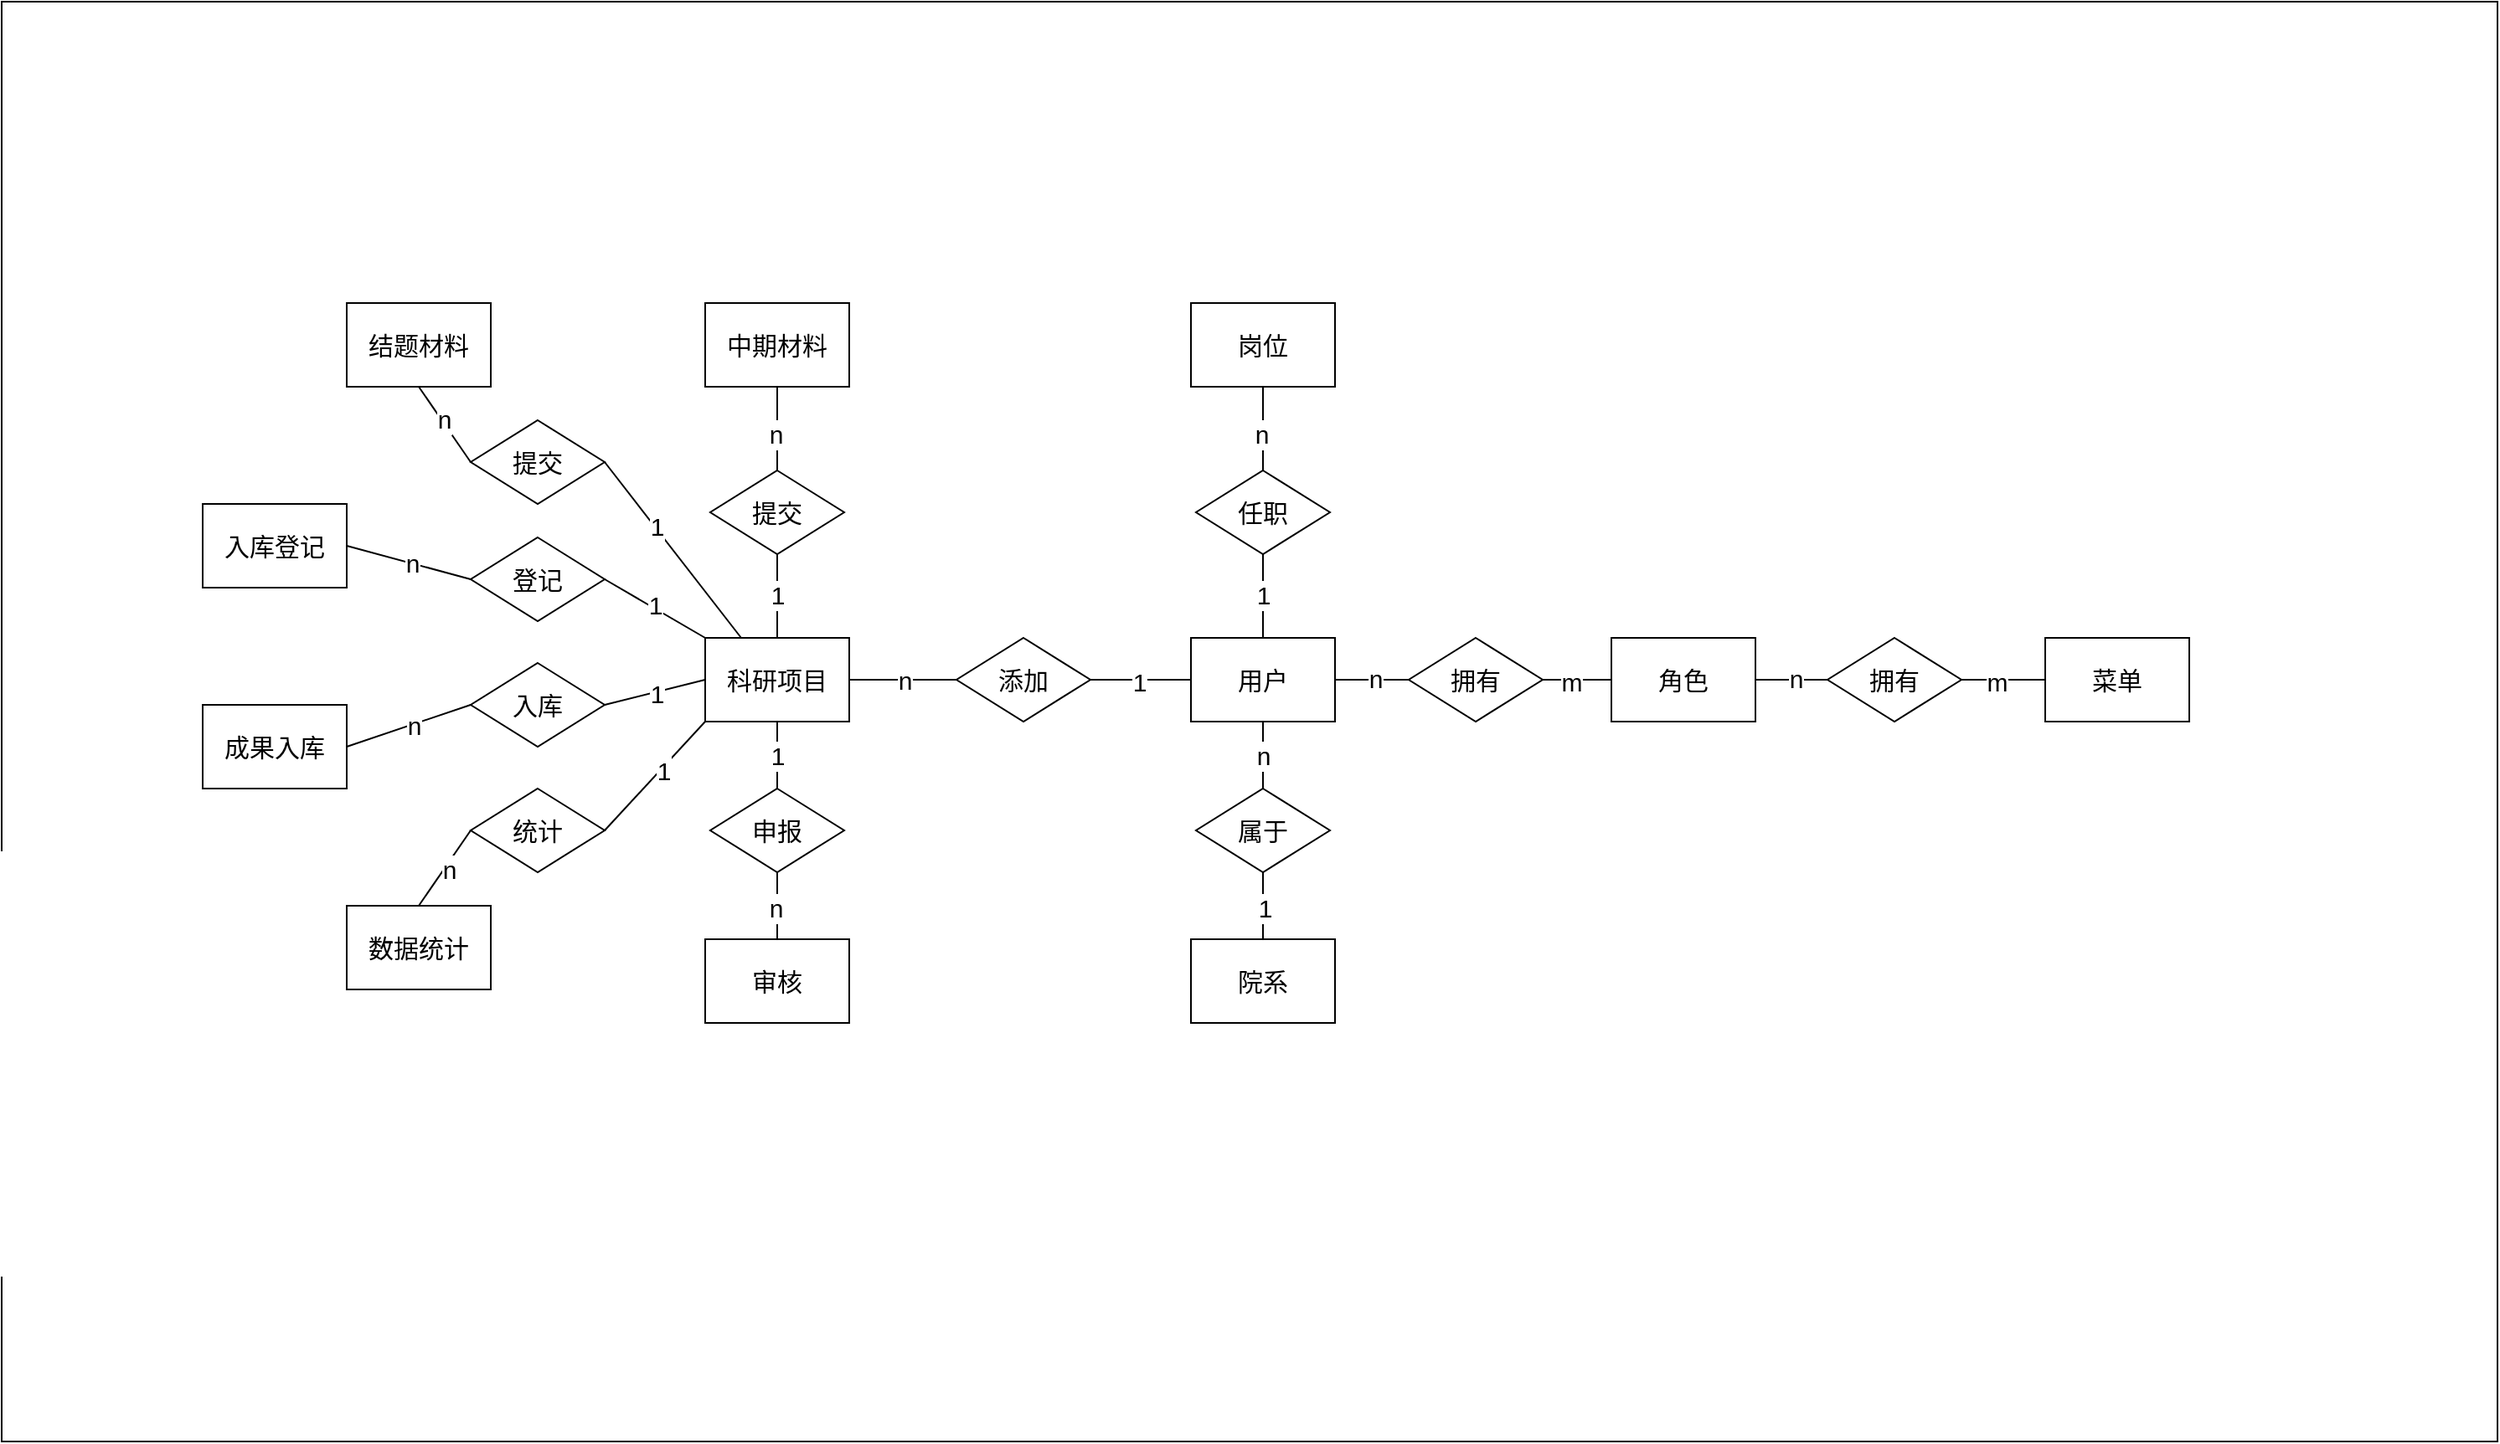 <mxfile version="24.3.1" type="github">
  <diagram name="第 1 页" id="FvAv612C1EWWt6A_yD44">
    <mxGraphModel dx="2261" dy="1949" grid="1" gridSize="10" guides="1" tooltips="1" connect="1" arrows="1" fold="1" page="1" pageScale="1" pageWidth="827" pageHeight="1169" math="0" shadow="0">
      <root>
        <mxCell id="0" />
        <mxCell id="1" parent="0" />
        <mxCell id="WR33p6USW6rqPm9ieTS3-1" value="" style="rounded=0;whiteSpace=wrap;html=1;" parent="1" vertex="1">
          <mxGeometry x="-590" y="-140" width="1490" height="860" as="geometry" />
        </mxCell>
        <mxCell id="WR33p6USW6rqPm9ieTS3-3" value="&lt;font style=&quot;font-size: 15px;&quot;&gt;菜单&lt;/font&gt;" style="rounded=0;whiteSpace=wrap;html=1;" parent="1" vertex="1">
          <mxGeometry x="630" y="240" width="86" height="50" as="geometry" />
        </mxCell>
        <mxCell id="WR33p6USW6rqPm9ieTS3-4" value="&lt;span style=&quot;font-size: 15px;&quot;&gt;角色&lt;/span&gt;" style="rounded=0;whiteSpace=wrap;html=1;" parent="1" vertex="1">
          <mxGeometry x="371" y="240" width="86" height="50" as="geometry" />
        </mxCell>
        <mxCell id="Obwd4Ad3g9fJ69o2cXR4-6" style="edgeStyle=orthogonalEdgeStyle;rounded=0;orthogonalLoop=1;jettySize=auto;html=1;exitX=1;exitY=0.5;exitDx=0;exitDy=0;entryX=0;entryY=0.5;entryDx=0;entryDy=0;endArrow=none;endFill=0;" edge="1" parent="1" source="WR33p6USW6rqPm9ieTS3-5" target="Obwd4Ad3g9fJ69o2cXR4-4">
          <mxGeometry relative="1" as="geometry" />
        </mxCell>
        <mxCell id="Obwd4Ad3g9fJ69o2cXR4-8" value="&lt;font style=&quot;font-size: 15px;&quot;&gt;n&lt;/font&gt;" style="edgeLabel;html=1;align=center;verticalAlign=middle;resizable=0;points=[];" vertex="1" connectable="0" parent="Obwd4Ad3g9fJ69o2cXR4-6">
          <mxGeometry x="0.091" y="1" relative="1" as="geometry">
            <mxPoint as="offset" />
          </mxGeometry>
        </mxCell>
        <mxCell id="Obwd4Ad3g9fJ69o2cXR4-16" style="edgeStyle=orthogonalEdgeStyle;rounded=0;orthogonalLoop=1;jettySize=auto;html=1;exitX=0.5;exitY=1;exitDx=0;exitDy=0;entryX=0.5;entryY=0;entryDx=0;entryDy=0;endArrow=none;endFill=0;" edge="1" parent="1" source="WR33p6USW6rqPm9ieTS3-5" target="Obwd4Ad3g9fJ69o2cXR4-15">
          <mxGeometry relative="1" as="geometry" />
        </mxCell>
        <mxCell id="Obwd4Ad3g9fJ69o2cXR4-18" value="&lt;font style=&quot;font-size: 15px;&quot;&gt;n&lt;/font&gt;" style="edgeLabel;html=1;align=center;verticalAlign=middle;resizable=0;points=[];" vertex="1" connectable="0" parent="Obwd4Ad3g9fJ69o2cXR4-16">
          <mxGeometry relative="1" as="geometry">
            <mxPoint as="offset" />
          </mxGeometry>
        </mxCell>
        <mxCell id="WR33p6USW6rqPm9ieTS3-5" value="&lt;font style=&quot;font-size: 15px;&quot;&gt;用户&lt;/font&gt;" style="rounded=0;whiteSpace=wrap;html=1;" parent="1" vertex="1">
          <mxGeometry x="120" y="240" width="86" height="50" as="geometry" />
        </mxCell>
        <mxCell id="WR33p6USW6rqPm9ieTS3-6" value="&lt;font style=&quot;font-size: 15px;&quot;&gt;结题材料&lt;/font&gt;" style="rounded=0;whiteSpace=wrap;html=1;" parent="1" vertex="1">
          <mxGeometry x="-384" y="40" width="86" height="50" as="geometry" />
        </mxCell>
        <mxCell id="WR33p6USW6rqPm9ieTS3-7" value="&lt;span style=&quot;font-size: 15px;&quot;&gt;中期材料&lt;/span&gt;" style="rounded=0;whiteSpace=wrap;html=1;" parent="1" vertex="1">
          <mxGeometry x="-170" y="40" width="86" height="50" as="geometry" />
        </mxCell>
        <mxCell id="WR33p6USW6rqPm9ieTS3-8" value="&lt;span style=&quot;font-size: 15px;&quot;&gt;审核&lt;/span&gt;" style="rounded=0;whiteSpace=wrap;html=1;" parent="1" vertex="1">
          <mxGeometry x="-170" y="420" width="86" height="50" as="geometry" />
        </mxCell>
        <mxCell id="WR33p6USW6rqPm9ieTS3-9" value="&lt;span style=&quot;font-size: 15px; font-weight: 400;&quot;&gt;岗位&lt;/span&gt;" style="rounded=0;whiteSpace=wrap;html=1;fontStyle=1" parent="1" vertex="1">
          <mxGeometry x="120" y="40" width="86" height="50" as="geometry" />
        </mxCell>
        <mxCell id="WR33p6USW6rqPm9ieTS3-10" value="&lt;span style=&quot;font-size: 15px; font-weight: 400;&quot;&gt;院系&lt;/span&gt;" style="rounded=0;whiteSpace=wrap;html=1;fontStyle=1" parent="1" vertex="1">
          <mxGeometry x="120" y="420" width="86" height="50" as="geometry" />
        </mxCell>
        <mxCell id="Obwd4Ad3g9fJ69o2cXR4-33" style="edgeStyle=orthogonalEdgeStyle;rounded=0;orthogonalLoop=1;jettySize=auto;html=1;exitX=0.5;exitY=1;exitDx=0;exitDy=0;endArrow=none;endFill=0;" edge="1" parent="1" source="WR33p6USW6rqPm9ieTS3-11" target="Obwd4Ad3g9fJ69o2cXR4-32">
          <mxGeometry relative="1" as="geometry" />
        </mxCell>
        <mxCell id="Obwd4Ad3g9fJ69o2cXR4-35" value="&lt;font style=&quot;font-size: 15px;&quot;&gt;1&lt;/font&gt;" style="edgeLabel;html=1;align=center;verticalAlign=middle;resizable=0;points=[];" vertex="1" connectable="0" parent="Obwd4Ad3g9fJ69o2cXR4-33">
          <mxGeometry relative="1" as="geometry">
            <mxPoint as="offset" />
          </mxGeometry>
        </mxCell>
        <mxCell id="Obwd4Ad3g9fJ69o2cXR4-58" style="rounded=0;orthogonalLoop=1;jettySize=auto;html=1;exitX=0;exitY=1;exitDx=0;exitDy=0;entryX=1;entryY=0.5;entryDx=0;entryDy=0;endArrow=none;endFill=0;" edge="1" parent="1" source="WR33p6USW6rqPm9ieTS3-11" target="Obwd4Ad3g9fJ69o2cXR4-57">
          <mxGeometry relative="1" as="geometry" />
        </mxCell>
        <mxCell id="Obwd4Ad3g9fJ69o2cXR4-70" value="&lt;font style=&quot;font-size: 15px;&quot;&gt;1&lt;/font&gt;" style="edgeLabel;html=1;align=center;verticalAlign=middle;resizable=0;points=[];" vertex="1" connectable="0" parent="Obwd4Ad3g9fJ69o2cXR4-58">
          <mxGeometry x="-0.135" y="1" relative="1" as="geometry">
            <mxPoint as="offset" />
          </mxGeometry>
        </mxCell>
        <mxCell id="Obwd4Ad3g9fJ69o2cXR4-60" style="rounded=0;orthogonalLoop=1;jettySize=auto;html=1;exitX=0;exitY=0.5;exitDx=0;exitDy=0;entryX=1;entryY=0.5;entryDx=0;entryDy=0;endArrow=none;endFill=0;" edge="1" parent="1" source="WR33p6USW6rqPm9ieTS3-11" target="Obwd4Ad3g9fJ69o2cXR4-56">
          <mxGeometry relative="1" as="geometry" />
        </mxCell>
        <mxCell id="Obwd4Ad3g9fJ69o2cXR4-67" value="&lt;font style=&quot;font-size: 15px;&quot;&gt;1&lt;/font&gt;" style="edgeLabel;html=1;align=center;verticalAlign=middle;resizable=0;points=[];" vertex="1" connectable="0" parent="Obwd4Ad3g9fJ69o2cXR4-60">
          <mxGeometry x="-0.028" y="1" relative="1" as="geometry">
            <mxPoint as="offset" />
          </mxGeometry>
        </mxCell>
        <mxCell id="Obwd4Ad3g9fJ69o2cXR4-62" style="rounded=0;orthogonalLoop=1;jettySize=auto;html=1;exitX=0;exitY=0;exitDx=0;exitDy=0;entryX=1;entryY=0.5;entryDx=0;entryDy=0;endArrow=none;endFill=0;" edge="1" parent="1" source="WR33p6USW6rqPm9ieTS3-11" target="Obwd4Ad3g9fJ69o2cXR4-55">
          <mxGeometry relative="1" as="geometry" />
        </mxCell>
        <mxCell id="Obwd4Ad3g9fJ69o2cXR4-71" value="&lt;font style=&quot;font-size: 15px;&quot;&gt;1&lt;/font&gt;" style="edgeLabel;html=1;align=center;verticalAlign=middle;resizable=0;points=[];" vertex="1" connectable="0" parent="Obwd4Ad3g9fJ69o2cXR4-62">
          <mxGeometry x="0.022" y="-1" relative="1" as="geometry">
            <mxPoint y="-1" as="offset" />
          </mxGeometry>
        </mxCell>
        <mxCell id="Obwd4Ad3g9fJ69o2cXR4-64" style="rounded=0;orthogonalLoop=1;jettySize=auto;html=1;exitX=0.25;exitY=0;exitDx=0;exitDy=0;entryX=1;entryY=0.5;entryDx=0;entryDy=0;endArrow=none;endFill=0;" edge="1" parent="1" source="WR33p6USW6rqPm9ieTS3-11" target="Obwd4Ad3g9fJ69o2cXR4-54">
          <mxGeometry relative="1" as="geometry" />
        </mxCell>
        <mxCell id="Obwd4Ad3g9fJ69o2cXR4-72" value="&lt;font style=&quot;font-size: 15px;&quot;&gt;1&lt;/font&gt;" style="edgeLabel;html=1;align=center;verticalAlign=middle;resizable=0;points=[];" vertex="1" connectable="0" parent="Obwd4Ad3g9fJ69o2cXR4-64">
          <mxGeometry x="0.262" y="-1" relative="1" as="geometry">
            <mxPoint as="offset" />
          </mxGeometry>
        </mxCell>
        <mxCell id="WR33p6USW6rqPm9ieTS3-11" value="&lt;span style=&quot;font-size: 15px; font-weight: normal;&quot;&gt;科研项目&lt;/span&gt;" style="rounded=0;whiteSpace=wrap;html=1;fontStyle=1" parent="1" vertex="1">
          <mxGeometry x="-170" y="240" width="86" height="50" as="geometry" />
        </mxCell>
        <mxCell id="Obwd4Ad3g9fJ69o2cXR4-1" value="&lt;font style=&quot;font-size: 15px;&quot;&gt;入库登记&lt;/font&gt;" style="rounded=0;whiteSpace=wrap;html=1;" vertex="1" parent="1">
          <mxGeometry x="-470" y="160" width="86" height="50" as="geometry" />
        </mxCell>
        <mxCell id="Obwd4Ad3g9fJ69o2cXR4-2" value="&lt;font style=&quot;font-size: 15px;&quot;&gt;成果入库&lt;/font&gt;" style="rounded=0;whiteSpace=wrap;html=1;" vertex="1" parent="1">
          <mxGeometry x="-470" y="280" width="86" height="50" as="geometry" />
        </mxCell>
        <mxCell id="Obwd4Ad3g9fJ69o2cXR4-3" value="&lt;font style=&quot;font-size: 15px;&quot;&gt;数据统计&lt;/font&gt;" style="rounded=0;whiteSpace=wrap;html=1;" vertex="1" parent="1">
          <mxGeometry x="-384" y="400" width="86" height="50" as="geometry" />
        </mxCell>
        <mxCell id="Obwd4Ad3g9fJ69o2cXR4-7" style="edgeStyle=orthogonalEdgeStyle;rounded=0;orthogonalLoop=1;jettySize=auto;html=1;exitX=1;exitY=0.5;exitDx=0;exitDy=0;entryX=0;entryY=0.5;entryDx=0;entryDy=0;endArrow=none;endFill=0;" edge="1" parent="1" source="Obwd4Ad3g9fJ69o2cXR4-4" target="WR33p6USW6rqPm9ieTS3-4">
          <mxGeometry relative="1" as="geometry" />
        </mxCell>
        <mxCell id="Obwd4Ad3g9fJ69o2cXR4-9" value="&lt;font style=&quot;font-size: 15px;&quot;&gt;m&lt;/font&gt;" style="edgeLabel;html=1;align=center;verticalAlign=middle;resizable=0;points=[];" vertex="1" connectable="0" parent="Obwd4Ad3g9fJ69o2cXR4-7">
          <mxGeometry x="-0.171" y="-1" relative="1" as="geometry">
            <mxPoint as="offset" />
          </mxGeometry>
        </mxCell>
        <mxCell id="Obwd4Ad3g9fJ69o2cXR4-4" value="&lt;font style=&quot;font-size: 15px;&quot;&gt;拥有&lt;/font&gt;" style="rhombus;whiteSpace=wrap;html=1;" vertex="1" parent="1">
          <mxGeometry x="250" y="240" width="80" height="50" as="geometry" />
        </mxCell>
        <mxCell id="Obwd4Ad3g9fJ69o2cXR4-10" style="edgeStyle=orthogonalEdgeStyle;rounded=0;orthogonalLoop=1;jettySize=auto;html=1;entryX=0;entryY=0.5;entryDx=0;entryDy=0;endArrow=none;endFill=0;exitX=1;exitY=0.5;exitDx=0;exitDy=0;" edge="1" parent="1" target="Obwd4Ad3g9fJ69o2cXR4-14" source="WR33p6USW6rqPm9ieTS3-4">
          <mxGeometry relative="1" as="geometry">
            <mxPoint x="460" y="265" as="sourcePoint" />
          </mxGeometry>
        </mxCell>
        <mxCell id="Obwd4Ad3g9fJ69o2cXR4-11" value="&lt;font style=&quot;font-size: 15px;&quot;&gt;n&lt;/font&gt;" style="edgeLabel;html=1;align=center;verticalAlign=middle;resizable=0;points=[];" vertex="1" connectable="0" parent="Obwd4Ad3g9fJ69o2cXR4-10">
          <mxGeometry x="0.091" y="1" relative="1" as="geometry">
            <mxPoint as="offset" />
          </mxGeometry>
        </mxCell>
        <mxCell id="Obwd4Ad3g9fJ69o2cXR4-12" style="edgeStyle=orthogonalEdgeStyle;rounded=0;orthogonalLoop=1;jettySize=auto;html=1;exitX=1;exitY=0.5;exitDx=0;exitDy=0;entryX=0;entryY=0.5;entryDx=0;entryDy=0;endArrow=none;endFill=0;" edge="1" parent="1" source="Obwd4Ad3g9fJ69o2cXR4-14" target="WR33p6USW6rqPm9ieTS3-3">
          <mxGeometry relative="1" as="geometry">
            <mxPoint x="620" y="265" as="targetPoint" />
          </mxGeometry>
        </mxCell>
        <mxCell id="Obwd4Ad3g9fJ69o2cXR4-13" value="&lt;font style=&quot;font-size: 15px;&quot;&gt;m&lt;/font&gt;" style="edgeLabel;html=1;align=center;verticalAlign=middle;resizable=0;points=[];" vertex="1" connectable="0" parent="Obwd4Ad3g9fJ69o2cXR4-12">
          <mxGeometry x="-0.171" y="-1" relative="1" as="geometry">
            <mxPoint as="offset" />
          </mxGeometry>
        </mxCell>
        <mxCell id="Obwd4Ad3g9fJ69o2cXR4-14" value="&lt;font style=&quot;font-size: 15px;&quot;&gt;拥有&lt;/font&gt;" style="rhombus;whiteSpace=wrap;html=1;" vertex="1" parent="1">
          <mxGeometry x="500" y="240" width="80" height="50" as="geometry" />
        </mxCell>
        <mxCell id="Obwd4Ad3g9fJ69o2cXR4-17" style="edgeStyle=orthogonalEdgeStyle;rounded=0;orthogonalLoop=1;jettySize=auto;html=1;exitX=0.5;exitY=1;exitDx=0;exitDy=0;entryX=0.5;entryY=0;entryDx=0;entryDy=0;endArrow=none;endFill=0;" edge="1" parent="1" source="Obwd4Ad3g9fJ69o2cXR4-15" target="WR33p6USW6rqPm9ieTS3-10">
          <mxGeometry relative="1" as="geometry" />
        </mxCell>
        <mxCell id="Obwd4Ad3g9fJ69o2cXR4-19" value="&lt;font style=&quot;font-size: 15px;&quot;&gt;1&lt;/font&gt;" style="edgeLabel;html=1;align=center;verticalAlign=middle;resizable=0;points=[];" vertex="1" connectable="0" parent="Obwd4Ad3g9fJ69o2cXR4-17">
          <mxGeometry x="0.05" y="1" relative="1" as="geometry">
            <mxPoint as="offset" />
          </mxGeometry>
        </mxCell>
        <mxCell id="Obwd4Ad3g9fJ69o2cXR4-15" value="&lt;span style=&quot;font-size: 15px;&quot;&gt;属于&lt;/span&gt;" style="rhombus;whiteSpace=wrap;html=1;" vertex="1" parent="1">
          <mxGeometry x="123" y="330" width="80" height="50" as="geometry" />
        </mxCell>
        <mxCell id="Obwd4Ad3g9fJ69o2cXR4-21" style="edgeStyle=orthogonalEdgeStyle;rounded=0;orthogonalLoop=1;jettySize=auto;html=1;exitX=0.5;exitY=1;exitDx=0;exitDy=0;entryX=0.5;entryY=0;entryDx=0;entryDy=0;endArrow=none;endFill=0;" edge="1" parent="1" source="Obwd4Ad3g9fJ69o2cXR4-20" target="WR33p6USW6rqPm9ieTS3-5">
          <mxGeometry relative="1" as="geometry" />
        </mxCell>
        <mxCell id="Obwd4Ad3g9fJ69o2cXR4-23" value="&lt;font style=&quot;font-size: 15px;&quot;&gt;1&lt;/font&gt;" style="edgeLabel;html=1;align=center;verticalAlign=middle;resizable=0;points=[];" vertex="1" connectable="0" parent="Obwd4Ad3g9fJ69o2cXR4-21">
          <mxGeometry x="-0.04" relative="1" as="geometry">
            <mxPoint as="offset" />
          </mxGeometry>
        </mxCell>
        <mxCell id="Obwd4Ad3g9fJ69o2cXR4-22" style="edgeStyle=orthogonalEdgeStyle;rounded=0;orthogonalLoop=1;jettySize=auto;html=1;exitX=0.5;exitY=0;exitDx=0;exitDy=0;entryX=0.5;entryY=1;entryDx=0;entryDy=0;endArrow=none;endFill=0;" edge="1" parent="1" source="Obwd4Ad3g9fJ69o2cXR4-20" target="WR33p6USW6rqPm9ieTS3-9">
          <mxGeometry relative="1" as="geometry" />
        </mxCell>
        <mxCell id="Obwd4Ad3g9fJ69o2cXR4-24" value="&lt;font style=&quot;font-size: 15px;&quot;&gt;n&lt;/font&gt;" style="edgeLabel;html=1;align=center;verticalAlign=middle;resizable=0;points=[];" vertex="1" connectable="0" parent="Obwd4Ad3g9fJ69o2cXR4-22">
          <mxGeometry x="-0.12" y="1" relative="1" as="geometry">
            <mxPoint as="offset" />
          </mxGeometry>
        </mxCell>
        <mxCell id="Obwd4Ad3g9fJ69o2cXR4-20" value="&lt;span style=&quot;font-size: 15px;&quot;&gt;任职&lt;/span&gt;" style="rhombus;whiteSpace=wrap;html=1;" vertex="1" parent="1">
          <mxGeometry x="123" y="140" width="80" height="50" as="geometry" />
        </mxCell>
        <mxCell id="Obwd4Ad3g9fJ69o2cXR4-27" style="edgeStyle=orthogonalEdgeStyle;rounded=0;orthogonalLoop=1;jettySize=auto;html=1;exitX=0;exitY=0.5;exitDx=0;exitDy=0;endArrow=none;endFill=0;" edge="1" parent="1" source="Obwd4Ad3g9fJ69o2cXR4-25" target="WR33p6USW6rqPm9ieTS3-11">
          <mxGeometry relative="1" as="geometry" />
        </mxCell>
        <mxCell id="Obwd4Ad3g9fJ69o2cXR4-31" value="&lt;font style=&quot;font-size: 15px;&quot;&gt;n&lt;/font&gt;" style="edgeLabel;html=1;align=center;verticalAlign=middle;resizable=0;points=[];" vertex="1" connectable="0" parent="Obwd4Ad3g9fJ69o2cXR4-27">
          <mxGeometry x="-0.031" relative="1" as="geometry">
            <mxPoint as="offset" />
          </mxGeometry>
        </mxCell>
        <mxCell id="Obwd4Ad3g9fJ69o2cXR4-29" style="edgeStyle=orthogonalEdgeStyle;rounded=0;orthogonalLoop=1;jettySize=auto;html=1;exitX=1;exitY=0.5;exitDx=0;exitDy=0;entryX=0;entryY=0.5;entryDx=0;entryDy=0;endArrow=none;endFill=0;" edge="1" parent="1" source="Obwd4Ad3g9fJ69o2cXR4-25" target="WR33p6USW6rqPm9ieTS3-5">
          <mxGeometry relative="1" as="geometry" />
        </mxCell>
        <mxCell id="Obwd4Ad3g9fJ69o2cXR4-30" value="&lt;font style=&quot;font-size: 15px;&quot;&gt;1&lt;/font&gt;" style="edgeLabel;html=1;align=center;verticalAlign=middle;resizable=0;points=[];" vertex="1" connectable="0" parent="Obwd4Ad3g9fJ69o2cXR4-29">
          <mxGeometry x="-0.033" y="-1" relative="1" as="geometry">
            <mxPoint as="offset" />
          </mxGeometry>
        </mxCell>
        <mxCell id="Obwd4Ad3g9fJ69o2cXR4-25" value="&lt;span style=&quot;font-size: 15px;&quot;&gt;添加&lt;/span&gt;" style="rhombus;whiteSpace=wrap;html=1;" vertex="1" parent="1">
          <mxGeometry x="-20" y="240" width="80" height="50" as="geometry" />
        </mxCell>
        <mxCell id="Obwd4Ad3g9fJ69o2cXR4-34" style="edgeStyle=orthogonalEdgeStyle;rounded=0;orthogonalLoop=1;jettySize=auto;html=1;exitX=0.5;exitY=1;exitDx=0;exitDy=0;entryX=0.5;entryY=0;entryDx=0;entryDy=0;endArrow=none;endFill=0;" edge="1" parent="1" source="Obwd4Ad3g9fJ69o2cXR4-32" target="WR33p6USW6rqPm9ieTS3-8">
          <mxGeometry relative="1" as="geometry" />
        </mxCell>
        <mxCell id="Obwd4Ad3g9fJ69o2cXR4-36" value="&lt;font style=&quot;font-size: 15px;&quot;&gt;n&lt;/font&gt;" style="edgeLabel;html=1;align=center;verticalAlign=middle;resizable=0;points=[];" vertex="1" connectable="0" parent="Obwd4Ad3g9fJ69o2cXR4-34">
          <mxGeometry x="0.05" y="-1" relative="1" as="geometry">
            <mxPoint as="offset" />
          </mxGeometry>
        </mxCell>
        <mxCell id="Obwd4Ad3g9fJ69o2cXR4-32" value="&lt;span style=&quot;font-size: 15px;&quot;&gt;申报&lt;/span&gt;" style="rhombus;whiteSpace=wrap;html=1;" vertex="1" parent="1">
          <mxGeometry x="-167" y="330" width="80" height="50" as="geometry" />
        </mxCell>
        <mxCell id="Obwd4Ad3g9fJ69o2cXR4-49" style="edgeStyle=orthogonalEdgeStyle;rounded=0;orthogonalLoop=1;jettySize=auto;html=1;exitX=0.5;exitY=1;exitDx=0;exitDy=0;entryX=0.5;entryY=0;entryDx=0;entryDy=0;endArrow=none;endFill=0;" edge="1" parent="1" source="Obwd4Ad3g9fJ69o2cXR4-53">
          <mxGeometry relative="1" as="geometry">
            <mxPoint x="-127" y="240" as="targetPoint" />
          </mxGeometry>
        </mxCell>
        <mxCell id="Obwd4Ad3g9fJ69o2cXR4-50" value="&lt;font style=&quot;font-size: 15px;&quot;&gt;1&lt;/font&gt;" style="edgeLabel;html=1;align=center;verticalAlign=middle;resizable=0;points=[];" vertex="1" connectable="0" parent="Obwd4Ad3g9fJ69o2cXR4-49">
          <mxGeometry x="-0.04" relative="1" as="geometry">
            <mxPoint as="offset" />
          </mxGeometry>
        </mxCell>
        <mxCell id="Obwd4Ad3g9fJ69o2cXR4-51" style="edgeStyle=orthogonalEdgeStyle;rounded=0;orthogonalLoop=1;jettySize=auto;html=1;exitX=0.5;exitY=0;exitDx=0;exitDy=0;entryX=0.5;entryY=1;entryDx=0;entryDy=0;endArrow=none;endFill=0;" edge="1" parent="1" source="Obwd4Ad3g9fJ69o2cXR4-53">
          <mxGeometry relative="1" as="geometry">
            <mxPoint x="-127" y="90" as="targetPoint" />
          </mxGeometry>
        </mxCell>
        <mxCell id="Obwd4Ad3g9fJ69o2cXR4-52" value="&lt;font style=&quot;font-size: 15px;&quot;&gt;n&lt;/font&gt;" style="edgeLabel;html=1;align=center;verticalAlign=middle;resizable=0;points=[];" vertex="1" connectable="0" parent="Obwd4Ad3g9fJ69o2cXR4-51">
          <mxGeometry x="-0.12" y="1" relative="1" as="geometry">
            <mxPoint as="offset" />
          </mxGeometry>
        </mxCell>
        <mxCell id="Obwd4Ad3g9fJ69o2cXR4-53" value="&lt;span style=&quot;font-size: 15px;&quot;&gt;提交&lt;/span&gt;" style="rhombus;whiteSpace=wrap;html=1;" vertex="1" parent="1">
          <mxGeometry x="-167" y="140" width="80" height="50" as="geometry" />
        </mxCell>
        <mxCell id="Obwd4Ad3g9fJ69o2cXR4-66" style="rounded=0;orthogonalLoop=1;jettySize=auto;html=1;exitX=0;exitY=0.5;exitDx=0;exitDy=0;entryX=0.5;entryY=1;entryDx=0;entryDy=0;endArrow=none;endFill=0;" edge="1" parent="1" source="Obwd4Ad3g9fJ69o2cXR4-54" target="WR33p6USW6rqPm9ieTS3-6">
          <mxGeometry relative="1" as="geometry" />
        </mxCell>
        <mxCell id="Obwd4Ad3g9fJ69o2cXR4-73" value="&lt;font style=&quot;font-size: 15px;&quot;&gt;n&lt;/font&gt;" style="edgeLabel;html=1;align=center;verticalAlign=middle;resizable=0;points=[];" vertex="1" connectable="0" parent="Obwd4Ad3g9fJ69o2cXR4-66">
          <mxGeometry x="0.116" y="-2" relative="1" as="geometry">
            <mxPoint x="-1" as="offset" />
          </mxGeometry>
        </mxCell>
        <mxCell id="Obwd4Ad3g9fJ69o2cXR4-54" value="&lt;span style=&quot;font-size: 15px;&quot;&gt;提交&lt;/span&gt;" style="rhombus;whiteSpace=wrap;html=1;" vertex="1" parent="1">
          <mxGeometry x="-310" y="110" width="80" height="50" as="geometry" />
        </mxCell>
        <mxCell id="Obwd4Ad3g9fJ69o2cXR4-65" style="rounded=0;orthogonalLoop=1;jettySize=auto;html=1;exitX=0;exitY=0.5;exitDx=0;exitDy=0;entryX=1;entryY=0.5;entryDx=0;entryDy=0;endArrow=none;endFill=0;" edge="1" parent="1" source="Obwd4Ad3g9fJ69o2cXR4-55" target="Obwd4Ad3g9fJ69o2cXR4-1">
          <mxGeometry relative="1" as="geometry" />
        </mxCell>
        <mxCell id="Obwd4Ad3g9fJ69o2cXR4-74" value="&lt;font style=&quot;font-size: 15px;&quot;&gt;n&lt;/font&gt;" style="edgeLabel;html=1;align=center;verticalAlign=middle;resizable=0;points=[];" vertex="1" connectable="0" parent="Obwd4Ad3g9fJ69o2cXR4-65">
          <mxGeometry x="-0.044" y="-1" relative="1" as="geometry">
            <mxPoint as="offset" />
          </mxGeometry>
        </mxCell>
        <mxCell id="Obwd4Ad3g9fJ69o2cXR4-55" value="&lt;span style=&quot;font-size: 15px;&quot;&gt;登记&lt;/span&gt;" style="rhombus;whiteSpace=wrap;html=1;" vertex="1" parent="1">
          <mxGeometry x="-310" y="180" width="80" height="50" as="geometry" />
        </mxCell>
        <mxCell id="Obwd4Ad3g9fJ69o2cXR4-61" style="rounded=0;orthogonalLoop=1;jettySize=auto;html=1;exitX=0;exitY=0.5;exitDx=0;exitDy=0;entryX=1;entryY=0.5;entryDx=0;entryDy=0;endArrow=none;endFill=0;" edge="1" parent="1" source="Obwd4Ad3g9fJ69o2cXR4-56" target="Obwd4Ad3g9fJ69o2cXR4-2">
          <mxGeometry relative="1" as="geometry" />
        </mxCell>
        <mxCell id="Obwd4Ad3g9fJ69o2cXR4-75" value="&lt;font style=&quot;font-size: 15px;&quot;&gt;n&lt;/font&gt;" style="edgeLabel;html=1;align=center;verticalAlign=middle;resizable=0;points=[];" vertex="1" connectable="0" parent="Obwd4Ad3g9fJ69o2cXR4-61">
          <mxGeometry x="-0.077" relative="1" as="geometry">
            <mxPoint as="offset" />
          </mxGeometry>
        </mxCell>
        <mxCell id="Obwd4Ad3g9fJ69o2cXR4-56" value="&lt;span style=&quot;font-size: 15px;&quot;&gt;入库&lt;/span&gt;" style="rhombus;whiteSpace=wrap;html=1;" vertex="1" parent="1">
          <mxGeometry x="-310" y="255" width="80" height="50" as="geometry" />
        </mxCell>
        <mxCell id="Obwd4Ad3g9fJ69o2cXR4-59" style="rounded=0;orthogonalLoop=1;jettySize=auto;html=1;exitX=0;exitY=0.5;exitDx=0;exitDy=0;entryX=0.5;entryY=0;entryDx=0;entryDy=0;endArrow=none;endFill=0;" edge="1" parent="1" source="Obwd4Ad3g9fJ69o2cXR4-57" target="Obwd4Ad3g9fJ69o2cXR4-3">
          <mxGeometry relative="1" as="geometry" />
        </mxCell>
        <mxCell id="Obwd4Ad3g9fJ69o2cXR4-76" value="&lt;font style=&quot;font-size: 15px;&quot;&gt;n&lt;/font&gt;" style="edgeLabel;html=1;align=center;verticalAlign=middle;resizable=0;points=[];" vertex="1" connectable="0" parent="Obwd4Ad3g9fJ69o2cXR4-59">
          <mxGeometry x="-0.037" y="2" relative="1" as="geometry">
            <mxPoint as="offset" />
          </mxGeometry>
        </mxCell>
        <mxCell id="Obwd4Ad3g9fJ69o2cXR4-57" value="&lt;span style=&quot;font-size: 15px;&quot;&gt;统计&lt;/span&gt;" style="rhombus;whiteSpace=wrap;html=1;" vertex="1" parent="1">
          <mxGeometry x="-310" y="330" width="80" height="50" as="geometry" />
        </mxCell>
      </root>
    </mxGraphModel>
  </diagram>
</mxfile>
